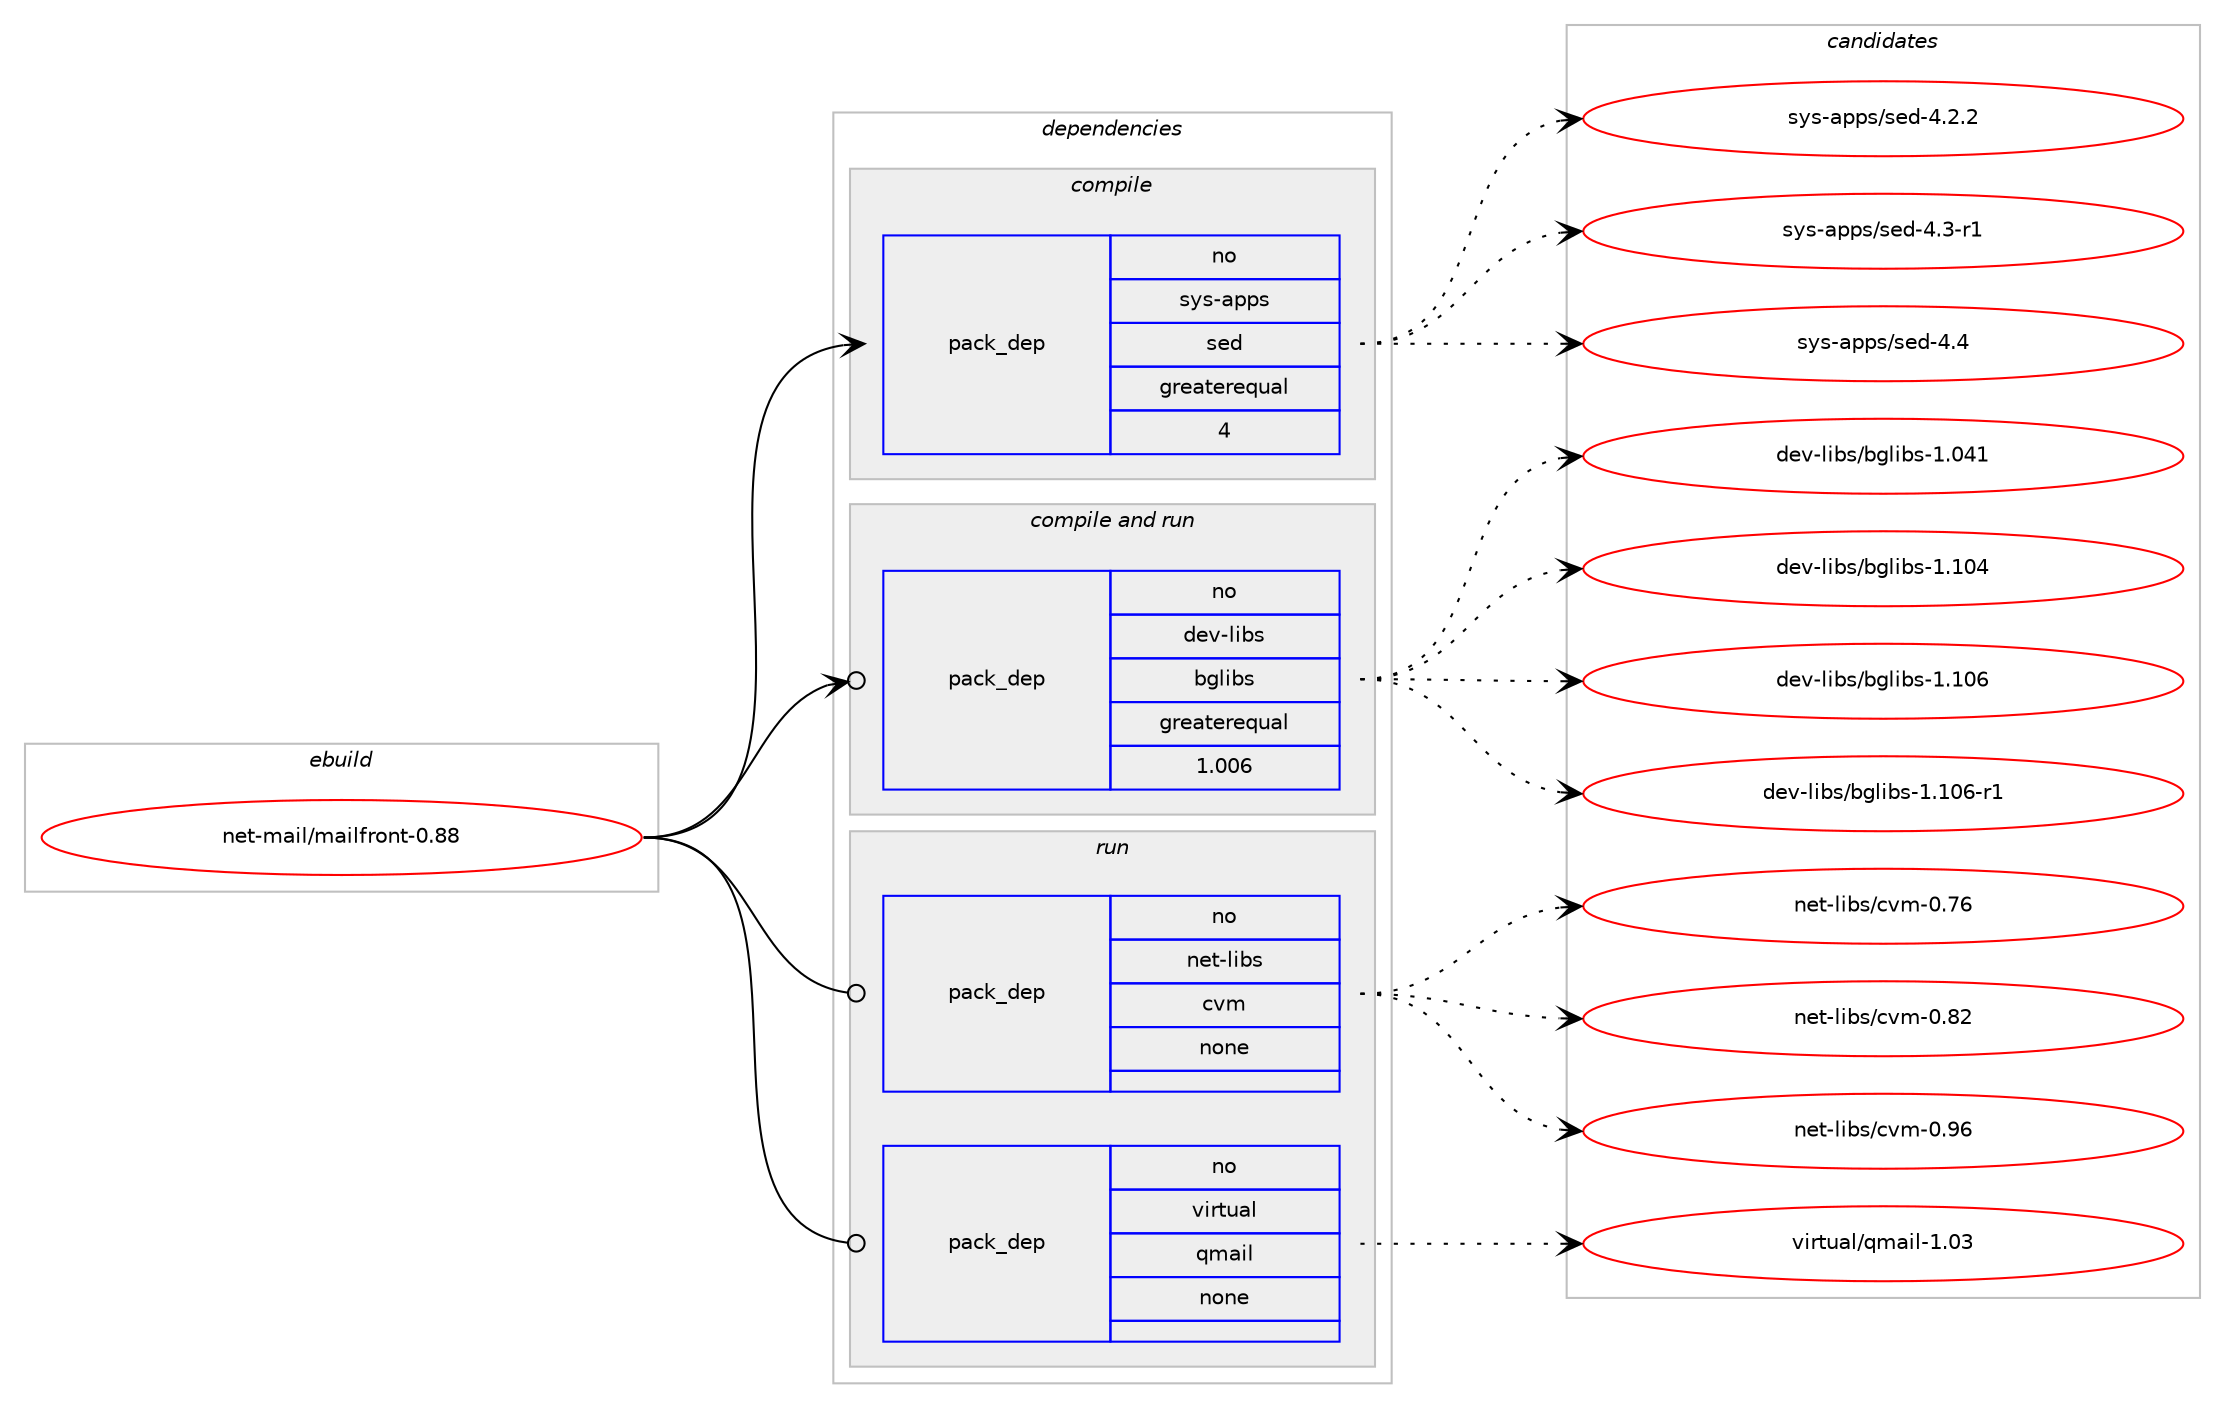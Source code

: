digraph prolog {

# *************
# Graph options
# *************

newrank=true;
concentrate=true;
compound=true;
graph [rankdir=LR,fontname=Helvetica,fontsize=10,ranksep=1.5];#, ranksep=2.5, nodesep=0.2];
edge  [arrowhead=vee];
node  [fontname=Helvetica,fontsize=10];

# **********
# The ebuild
# **********

subgraph cluster_leftcol {
color=gray;
rank=same;
label=<<i>ebuild</i>>;
id [label="net-mail/mailfront-0.88", color=red, width=4, href="../net-mail/mailfront-0.88.svg"];
}

# ****************
# The dependencies
# ****************

subgraph cluster_midcol {
color=gray;
label=<<i>dependencies</i>>;
subgraph cluster_compile {
fillcolor="#eeeeee";
style=filled;
label=<<i>compile</i>>;
subgraph pack310164 {
dependency421654 [label=<<TABLE BORDER="0" CELLBORDER="1" CELLSPACING="0" CELLPADDING="4" WIDTH="220"><TR><TD ROWSPAN="6" CELLPADDING="30">pack_dep</TD></TR><TR><TD WIDTH="110">no</TD></TR><TR><TD>sys-apps</TD></TR><TR><TD>sed</TD></TR><TR><TD>greaterequal</TD></TR><TR><TD>4</TD></TR></TABLE>>, shape=none, color=blue];
}
id:e -> dependency421654:w [weight=20,style="solid",arrowhead="vee"];
}
subgraph cluster_compileandrun {
fillcolor="#eeeeee";
style=filled;
label=<<i>compile and run</i>>;
subgraph pack310165 {
dependency421655 [label=<<TABLE BORDER="0" CELLBORDER="1" CELLSPACING="0" CELLPADDING="4" WIDTH="220"><TR><TD ROWSPAN="6" CELLPADDING="30">pack_dep</TD></TR><TR><TD WIDTH="110">no</TD></TR><TR><TD>dev-libs</TD></TR><TR><TD>bglibs</TD></TR><TR><TD>greaterequal</TD></TR><TR><TD>1.006</TD></TR></TABLE>>, shape=none, color=blue];
}
id:e -> dependency421655:w [weight=20,style="solid",arrowhead="odotvee"];
}
subgraph cluster_run {
fillcolor="#eeeeee";
style=filled;
label=<<i>run</i>>;
subgraph pack310166 {
dependency421656 [label=<<TABLE BORDER="0" CELLBORDER="1" CELLSPACING="0" CELLPADDING="4" WIDTH="220"><TR><TD ROWSPAN="6" CELLPADDING="30">pack_dep</TD></TR><TR><TD WIDTH="110">no</TD></TR><TR><TD>net-libs</TD></TR><TR><TD>cvm</TD></TR><TR><TD>none</TD></TR><TR><TD></TD></TR></TABLE>>, shape=none, color=blue];
}
id:e -> dependency421656:w [weight=20,style="solid",arrowhead="odot"];
subgraph pack310167 {
dependency421657 [label=<<TABLE BORDER="0" CELLBORDER="1" CELLSPACING="0" CELLPADDING="4" WIDTH="220"><TR><TD ROWSPAN="6" CELLPADDING="30">pack_dep</TD></TR><TR><TD WIDTH="110">no</TD></TR><TR><TD>virtual</TD></TR><TR><TD>qmail</TD></TR><TR><TD>none</TD></TR><TR><TD></TD></TR></TABLE>>, shape=none, color=blue];
}
id:e -> dependency421657:w [weight=20,style="solid",arrowhead="odot"];
}
}

# **************
# The candidates
# **************

subgraph cluster_choices {
rank=same;
color=gray;
label=<<i>candidates</i>>;

subgraph choice310164 {
color=black;
nodesep=1;
choice115121115459711211211547115101100455246504650 [label="sys-apps/sed-4.2.2", color=red, width=4,href="../sys-apps/sed-4.2.2.svg"];
choice115121115459711211211547115101100455246514511449 [label="sys-apps/sed-4.3-r1", color=red, width=4,href="../sys-apps/sed-4.3-r1.svg"];
choice11512111545971121121154711510110045524652 [label="sys-apps/sed-4.4", color=red, width=4,href="../sys-apps/sed-4.4.svg"];
dependency421654:e -> choice115121115459711211211547115101100455246504650:w [style=dotted,weight="100"];
dependency421654:e -> choice115121115459711211211547115101100455246514511449:w [style=dotted,weight="100"];
dependency421654:e -> choice11512111545971121121154711510110045524652:w [style=dotted,weight="100"];
}
subgraph choice310165 {
color=black;
nodesep=1;
choice1001011184510810598115479810310810598115454946485249 [label="dev-libs/bglibs-1.041", color=red, width=4,href="../dev-libs/bglibs-1.041.svg"];
choice1001011184510810598115479810310810598115454946494852 [label="dev-libs/bglibs-1.104", color=red, width=4,href="../dev-libs/bglibs-1.104.svg"];
choice1001011184510810598115479810310810598115454946494854 [label="dev-libs/bglibs-1.106", color=red, width=4,href="../dev-libs/bglibs-1.106.svg"];
choice10010111845108105981154798103108105981154549464948544511449 [label="dev-libs/bglibs-1.106-r1", color=red, width=4,href="../dev-libs/bglibs-1.106-r1.svg"];
dependency421655:e -> choice1001011184510810598115479810310810598115454946485249:w [style=dotted,weight="100"];
dependency421655:e -> choice1001011184510810598115479810310810598115454946494852:w [style=dotted,weight="100"];
dependency421655:e -> choice1001011184510810598115479810310810598115454946494854:w [style=dotted,weight="100"];
dependency421655:e -> choice10010111845108105981154798103108105981154549464948544511449:w [style=dotted,weight="100"];
}
subgraph choice310166 {
color=black;
nodesep=1;
choice110101116451081059811547991181094548465554 [label="net-libs/cvm-0.76", color=red, width=4,href="../net-libs/cvm-0.76.svg"];
choice110101116451081059811547991181094548465650 [label="net-libs/cvm-0.82", color=red, width=4,href="../net-libs/cvm-0.82.svg"];
choice110101116451081059811547991181094548465754 [label="net-libs/cvm-0.96", color=red, width=4,href="../net-libs/cvm-0.96.svg"];
dependency421656:e -> choice110101116451081059811547991181094548465554:w [style=dotted,weight="100"];
dependency421656:e -> choice110101116451081059811547991181094548465650:w [style=dotted,weight="100"];
dependency421656:e -> choice110101116451081059811547991181094548465754:w [style=dotted,weight="100"];
}
subgraph choice310167 {
color=black;
nodesep=1;
choice1181051141161179710847113109971051084549464851 [label="virtual/qmail-1.03", color=red, width=4,href="../virtual/qmail-1.03.svg"];
dependency421657:e -> choice1181051141161179710847113109971051084549464851:w [style=dotted,weight="100"];
}
}

}

